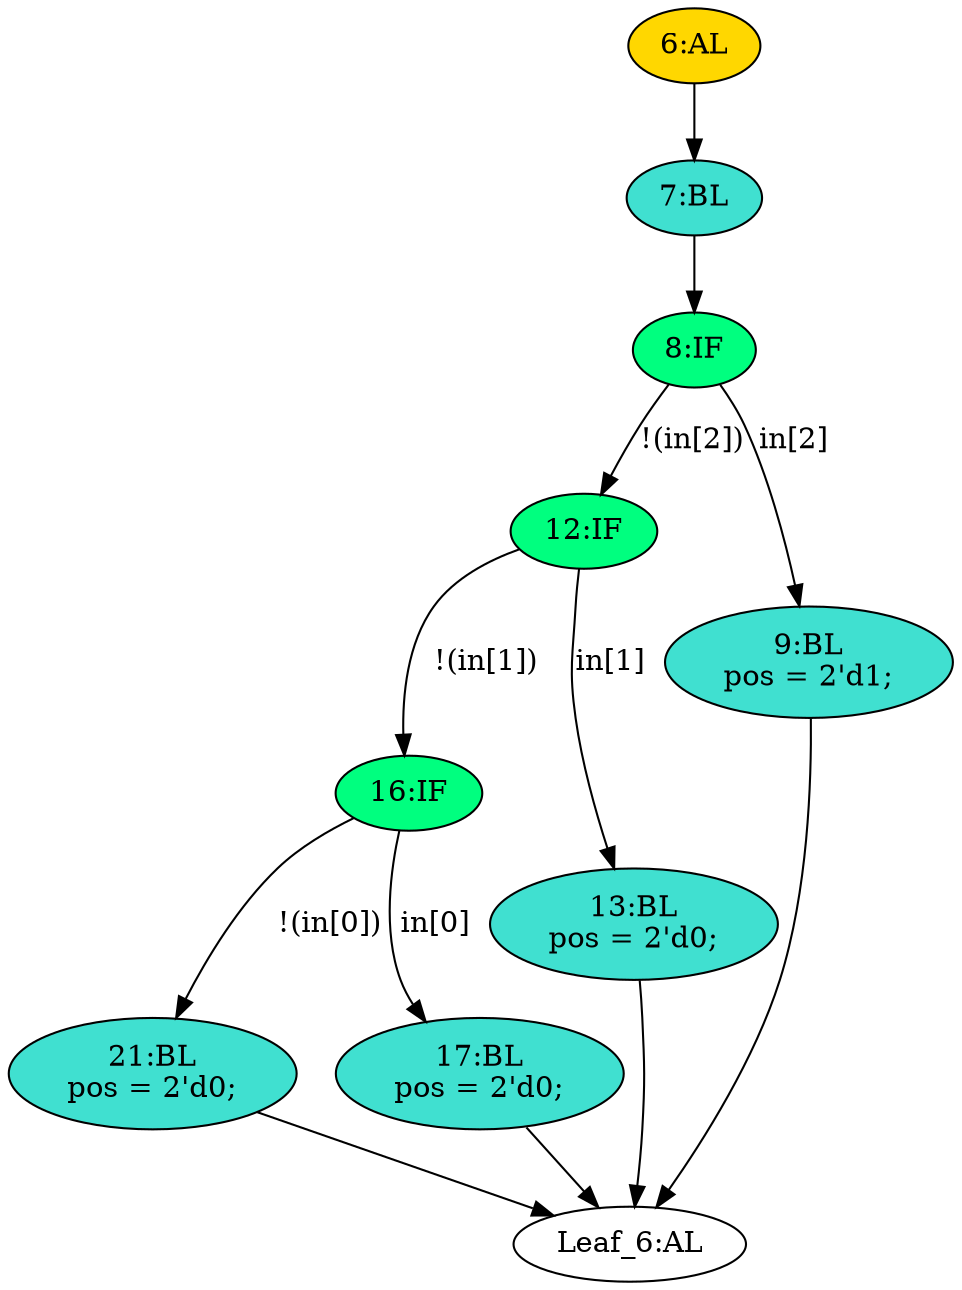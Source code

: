 strict digraph "" {
	node [label="\N"];
	"16:IF"	[ast="<pyverilog.vparser.ast.IfStatement object at 0x7f7b6c10fa10>",
		fillcolor=springgreen,
		label="16:IF",
		statements="[]",
		style=filled,
		typ=IfStatement];
	"21:BL"	[ast="<pyverilog.vparser.ast.Block object at 0x7f7b6c10fb50>",
		fillcolor=turquoise,
		label="21:BL
pos = 2'd0;",
		statements="[<pyverilog.vparser.ast.BlockingSubstitution object at 0x7f7b6c10fb90>]",
		style=filled,
		typ=Block];
	"16:IF" -> "21:BL"	[cond="['in']",
		label="!(in[0])",
		lineno=16];
	"17:BL"	[ast="<pyverilog.vparser.ast.Block object at 0x7f7b6c10fd50>",
		fillcolor=turquoise,
		label="17:BL
pos = 2'd0;",
		statements="[<pyverilog.vparser.ast.BlockingSubstitution object at 0x7f7b6c10fd90>]",
		style=filled,
		typ=Block];
	"16:IF" -> "17:BL"	[cond="['in']",
		label="in[0]",
		lineno=16];
	"8:IF"	[ast="<pyverilog.vparser.ast.IfStatement object at 0x7f7b6a97a2d0>",
		fillcolor=springgreen,
		label="8:IF",
		statements="[]",
		style=filled,
		typ=IfStatement];
	"12:IF"	[ast="<pyverilog.vparser.ast.IfStatement object at 0x7f7b6c10ff90>",
		fillcolor=springgreen,
		label="12:IF",
		statements="[]",
		style=filled,
		typ=IfStatement];
	"8:IF" -> "12:IF"	[cond="['in']",
		label="!(in[2])",
		lineno=8];
	"9:BL"	[ast="<pyverilog.vparser.ast.Block object at 0x7f7b6a97a550>",
		fillcolor=turquoise,
		label="9:BL
pos = 2'd1;",
		statements="[<pyverilog.vparser.ast.BlockingSubstitution object at 0x7f7b6a97aad0>]",
		style=filled,
		typ=Block];
	"8:IF" -> "9:BL"	[cond="['in']",
		label="in[2]",
		lineno=8];
	"Leaf_6:AL"	[def_var="['pos']",
		label="Leaf_6:AL"];
	"21:BL" -> "Leaf_6:AL"	[cond="[]",
		lineno=None];
	"12:IF" -> "16:IF"	[cond="['in']",
		label="!(in[1])",
		lineno=12];
	"13:BL"	[ast="<pyverilog.vparser.ast.Block object at 0x7f7b6c10ffd0>",
		fillcolor=turquoise,
		label="13:BL
pos = 2'd0;",
		statements="[<pyverilog.vparser.ast.BlockingSubstitution object at 0x7f7b6c10a050>]",
		style=filled,
		typ=Block];
	"12:IF" -> "13:BL"	[cond="['in']",
		label="in[1]",
		lineno=12];
	"17:BL" -> "Leaf_6:AL"	[cond="[]",
		lineno=None];
	"13:BL" -> "Leaf_6:AL"	[cond="[]",
		lineno=None];
	"6:AL"	[ast="<pyverilog.vparser.ast.Always object at 0x7f7b6c10f1d0>",
		clk_sens=False,
		fillcolor=gold,
		label="6:AL",
		sens="[]",
		statements="[]",
		style=filled,
		typ=Always,
		use_var="['in']"];
	"7:BL"	[ast="<pyverilog.vparser.ast.Block object at 0x7f7b6a97aed0>",
		fillcolor=turquoise,
		label="7:BL",
		statements="[]",
		style=filled,
		typ=Block];
	"6:AL" -> "7:BL"	[cond="[]",
		lineno=None];
	"9:BL" -> "Leaf_6:AL"	[cond="[]",
		lineno=None];
	"7:BL" -> "8:IF"	[cond="[]",
		lineno=None];
}
